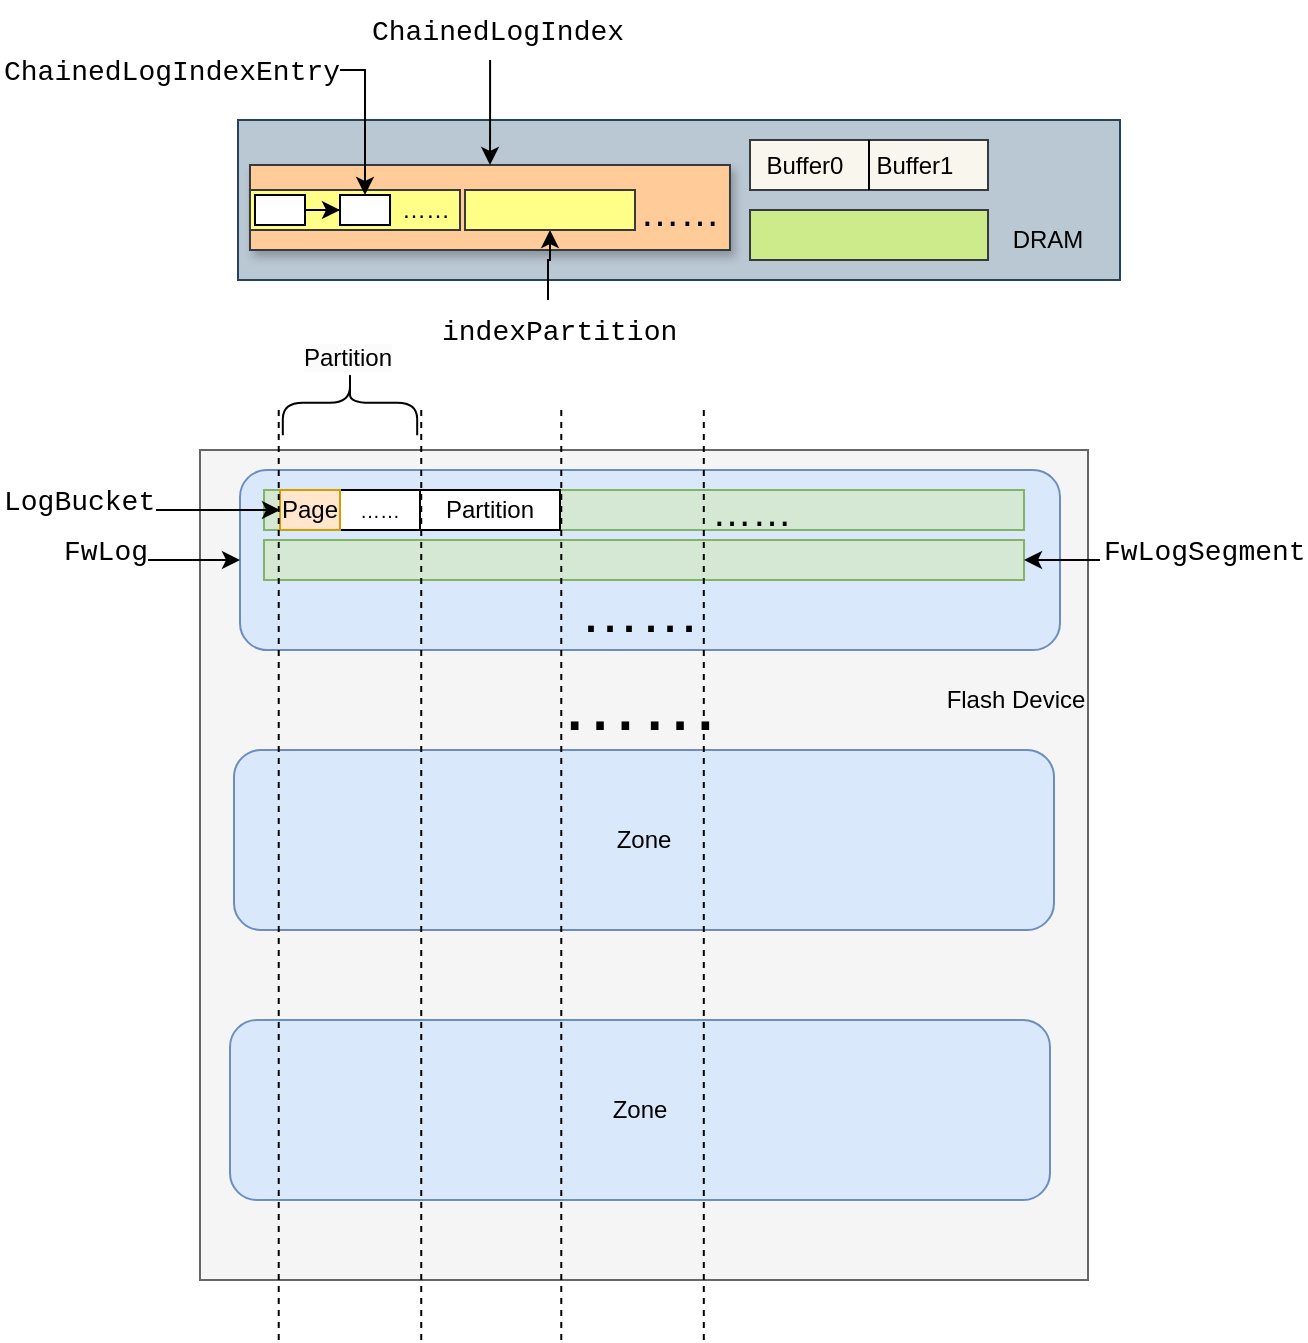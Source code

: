 <mxfile version="26.1.1">
  <diagram name="第 1 页" id="sSLp4OHmuNTGOU1gYgUW">
    <mxGraphModel dx="1301" dy="585" grid="1" gridSize="10" guides="1" tooltips="1" connect="1" arrows="1" fold="1" page="1" pageScale="1" pageWidth="827" pageHeight="1169" math="0" shadow="0">
      <root>
        <mxCell id="0" />
        <mxCell id="1" parent="0" />
        <mxCell id="E1ifMFBkIkwT_yamk5ER-5" value="" style="rounded=0;whiteSpace=wrap;html=1;shadow=0;fillColor=#f5f5f5;fontColor=#333333;strokeColor=#666666;" parent="1" vertex="1">
          <mxGeometry x="240" y="485" width="444" height="415" as="geometry" />
        </mxCell>
        <mxCell id="djD7PkecMQXrujhHReGy-1" value="Zone" style="rounded=1;whiteSpace=wrap;html=1;fillColor=#dae8fc;strokeColor=#6c8ebf;" vertex="1" parent="1">
          <mxGeometry x="255" y="770" width="410" height="90" as="geometry" />
        </mxCell>
        <mxCell id="E1ifMFBkIkwT_yamk5ER-4" value="" style="rounded=0;whiteSpace=wrap;html=1;fillColor=#bac8d3;strokeColor=#23445d;" parent="1" vertex="1">
          <mxGeometry x="259" y="320" width="441" height="80" as="geometry" />
        </mxCell>
        <mxCell id="E1ifMFBkIkwT_yamk5ER-9" value="" style="rounded=1;whiteSpace=wrap;html=1;fillColor=#dae8fc;strokeColor=#6c8ebf;" parent="1" vertex="1">
          <mxGeometry x="260" y="495" width="410" height="90" as="geometry" />
        </mxCell>
        <mxCell id="E1ifMFBkIkwT_yamk5ER-17" value="Zone" style="rounded=1;whiteSpace=wrap;html=1;fillColor=#dae8fc;strokeColor=#6c8ebf;" parent="1" vertex="1">
          <mxGeometry x="257" y="635" width="410" height="90" as="geometry" />
        </mxCell>
        <mxCell id="E1ifMFBkIkwT_yamk5ER-22" value="Flash Device" style="text;strokeColor=none;align=center;fillColor=none;html=1;verticalAlign=middle;whiteSpace=wrap;rounded=0;" parent="1" vertex="1">
          <mxGeometry x="590" y="580" width="116" height="60" as="geometry" />
        </mxCell>
        <mxCell id="E1ifMFBkIkwT_yamk5ER-23" value="DRAM" style="text;strokeColor=none;align=center;fillColor=none;html=1;verticalAlign=middle;whiteSpace=wrap;rounded=0;" parent="1" vertex="1">
          <mxGeometry x="634" y="365" width="60" height="30" as="geometry" />
        </mxCell>
        <mxCell id="E1ifMFBkIkwT_yamk5ER-29" value="" style="rounded=0;whiteSpace=wrap;html=1;fillColor=#d5e8d4;strokeColor=#82b366;" parent="1" vertex="1">
          <mxGeometry x="272" y="505" width="380" height="20" as="geometry" />
        </mxCell>
        <mxCell id="E1ifMFBkIkwT_yamk5ER-34" value="" style="rounded=0;whiteSpace=wrap;html=1;fillColor=#d5e8d4;strokeColor=#82b366;" parent="1" vertex="1">
          <mxGeometry x="272" y="530" width="380" height="20" as="geometry" />
        </mxCell>
        <mxCell id="E1ifMFBkIkwT_yamk5ER-36" value="" style="rounded=0;whiteSpace=wrap;html=1;" parent="1" vertex="1">
          <mxGeometry x="280" y="505" width="70" height="20" as="geometry" />
        </mxCell>
        <mxCell id="E1ifMFBkIkwT_yamk5ER-37" value="Partition" style="rounded=0;whiteSpace=wrap;html=1;" parent="1" vertex="1">
          <mxGeometry x="350" y="505" width="70" height="20" as="geometry" />
        </mxCell>
        <mxCell id="E1ifMFBkIkwT_yamk5ER-40" value="&lt;font style=&quot;font-size: 20px;&quot;&gt;……&lt;/font&gt;" style="text;strokeColor=none;align=center;fillColor=none;html=1;verticalAlign=middle;whiteSpace=wrap;rounded=0;strokeWidth=5;" parent="1" vertex="1">
          <mxGeometry x="495.62" y="505" width="40" height="20" as="geometry" />
        </mxCell>
        <mxCell id="E1ifMFBkIkwT_yamk5ER-41" value="&lt;font style=&quot;font-size: 30px;&quot;&gt;……&lt;/font&gt;" style="text;strokeColor=none;align=center;fillColor=none;html=1;verticalAlign=middle;whiteSpace=wrap;rounded=0;strokeWidth=5;" parent="1" vertex="1">
          <mxGeometry x="370" y="555" width="180" height="20" as="geometry" />
        </mxCell>
        <mxCell id="E1ifMFBkIkwT_yamk5ER-42" value="&lt;font style=&quot;font-size: 40px;&quot;&gt;……&lt;/font&gt;" style="text;strokeColor=none;align=center;fillColor=none;html=1;verticalAlign=middle;whiteSpace=wrap;rounded=0;strokeWidth=5;" parent="1" vertex="1">
          <mxGeometry x="370" y="600" width="180" height="20" as="geometry" />
        </mxCell>
        <mxCell id="E1ifMFBkIkwT_yamk5ER-45" value="Page" style="rounded=0;whiteSpace=wrap;html=1;fillColor=#ffe6cc;strokeColor=#d79b00;" parent="1" vertex="1">
          <mxGeometry x="280" y="505" width="30" height="20" as="geometry" />
        </mxCell>
        <mxCell id="E1ifMFBkIkwT_yamk5ER-46" value="&lt;font style=&quot;font-size: 10px;&quot;&gt;……&lt;/font&gt;" style="text;strokeColor=none;align=center;fillColor=none;html=1;verticalAlign=middle;whiteSpace=wrap;rounded=0;strokeWidth=5;" parent="1" vertex="1">
          <mxGeometry x="310" y="505" width="40" height="20" as="geometry" />
        </mxCell>
        <mxCell id="E1ifMFBkIkwT_yamk5ER-48" value="" style="rounded=0;whiteSpace=wrap;html=1;glass=0;shadow=1;fillColor=#ffcc99;strokeColor=#36393d;" parent="1" vertex="1">
          <mxGeometry x="264.99" y="342.5" width="240" height="42.5" as="geometry" />
        </mxCell>
        <mxCell id="E1ifMFBkIkwT_yamk5ER-49" value="" style="rounded=0;whiteSpace=wrap;html=1;fillColor=#f9f7ed;strokeColor=#36393d;" parent="1" vertex="1">
          <mxGeometry x="515" y="330" width="119" height="25" as="geometry" />
        </mxCell>
        <mxCell id="E1ifMFBkIkwT_yamk5ER-52" value="" style="rounded=0;whiteSpace=wrap;html=1;fillColor=#cdeb8b;strokeColor=#36393d;" parent="1" vertex="1">
          <mxGeometry x="515" y="365" width="119" height="25" as="geometry" />
        </mxCell>
        <mxCell id="E1ifMFBkIkwT_yamk5ER-54" value="" style="endArrow=none;html=1;rounded=0;entryX=0.5;entryY=0;entryDx=0;entryDy=0;exitX=0.5;exitY=1;exitDx=0;exitDy=0;" parent="1" source="E1ifMFBkIkwT_yamk5ER-49" target="E1ifMFBkIkwT_yamk5ER-49" edge="1">
          <mxGeometry width="50" height="50" relative="1" as="geometry">
            <mxPoint x="420" y="390" as="sourcePoint" />
            <mxPoint x="470" y="340" as="targetPoint" />
          </mxGeometry>
        </mxCell>
        <mxCell id="E1ifMFBkIkwT_yamk5ER-55" value="&lt;font style=&quot;font-size: 20px;&quot;&gt;……&lt;/font&gt;" style="text;strokeColor=none;align=center;fillColor=none;html=1;verticalAlign=middle;whiteSpace=wrap;rounded=0;strokeWidth=5;" parent="1" vertex="1">
          <mxGeometry x="459.5" y="355" width="40" height="20" as="geometry" />
        </mxCell>
        <mxCell id="E1ifMFBkIkwT_yamk5ER-60" style="edgeStyle=orthogonalEdgeStyle;rounded=0;orthogonalLoop=1;jettySize=auto;html=1;" parent="1" source="E1ifMFBkIkwT_yamk5ER-59" target="E1ifMFBkIkwT_yamk5ER-48" edge="1">
          <mxGeometry relative="1" as="geometry" />
        </mxCell>
        <mxCell id="E1ifMFBkIkwT_yamk5ER-59" value="&lt;div style=&quot;font-family: Consolas, &amp;quot;Courier New&amp;quot;, monospace; font-weight: normal; font-size: 14px; line-height: 19px; white-space: pre;&quot;&gt;&lt;div style=&quot;&quot;&gt;&lt;span style=&quot;background-color: rgb(255, 255, 255);&quot;&gt;&lt;font style=&quot;color: rgb(0, 0, 0);&quot;&gt;ChainedLogIndex&lt;/font&gt;&lt;/span&gt;&lt;/div&gt;&lt;/div&gt;" style="text;whiteSpace=wrap;html=1;" parent="1" vertex="1">
          <mxGeometry x="324.37" y="260" width="121.25" height="30" as="geometry" />
        </mxCell>
        <mxCell id="E1ifMFBkIkwT_yamk5ER-62" style="edgeStyle=orthogonalEdgeStyle;rounded=0;orthogonalLoop=1;jettySize=auto;html=1;entryX=0.5;entryY=1;entryDx=0;entryDy=0;" parent="1" source="E1ifMFBkIkwT_yamk5ER-61" target="E1ifMFBkIkwT_yamk5ER-64" edge="1">
          <mxGeometry relative="1" as="geometry">
            <mxPoint x="264.99" y="365" as="targetPoint" />
          </mxGeometry>
        </mxCell>
        <mxCell id="E1ifMFBkIkwT_yamk5ER-61" value="&lt;div style=&quot;font-family: Consolas, &amp;quot;Courier New&amp;quot;, monospace; font-weight: normal; font-size: 14px; line-height: 19px; white-space: pre;&quot;&gt;&lt;div style=&quot;&quot;&gt;&lt;span style=&quot;background-color: rgb(255, 255, 255);&quot;&gt;&lt;font style=&quot;color: rgb(0, 0, 0);&quot;&gt;indexPartition&lt;/font&gt;&lt;/span&gt;&lt;/div&gt;&lt;/div&gt;" style="text;whiteSpace=wrap;html=1;" parent="1" vertex="1">
          <mxGeometry x="359" y="410" width="110" height="40" as="geometry" />
        </mxCell>
        <mxCell id="E1ifMFBkIkwT_yamk5ER-63" value="" style="rounded=0;whiteSpace=wrap;html=1;fillColor=#ffff88;strokeColor=#36393d;" parent="1" vertex="1">
          <mxGeometry x="264.99" y="355" width="105.01" height="20" as="geometry" />
        </mxCell>
        <mxCell id="E1ifMFBkIkwT_yamk5ER-64" value="" style="rounded=0;whiteSpace=wrap;html=1;fillColor=#ffff88;strokeColor=#36393d;" parent="1" vertex="1">
          <mxGeometry x="372.5" y="355" width="85" height="20" as="geometry" />
        </mxCell>
        <mxCell id="E1ifMFBkIkwT_yamk5ER-70" style="edgeStyle=orthogonalEdgeStyle;rounded=0;orthogonalLoop=1;jettySize=auto;html=1;entryX=0;entryY=0.5;entryDx=0;entryDy=0;" parent="1" source="E1ifMFBkIkwT_yamk5ER-65" target="E1ifMFBkIkwT_yamk5ER-69" edge="1">
          <mxGeometry relative="1" as="geometry" />
        </mxCell>
        <mxCell id="E1ifMFBkIkwT_yamk5ER-65" value="" style="rounded=0;whiteSpace=wrap;html=1;" parent="1" vertex="1">
          <mxGeometry x="267.49" y="357.5" width="25.01" height="15" as="geometry" />
        </mxCell>
        <mxCell id="E1ifMFBkIkwT_yamk5ER-69" value="" style="rounded=0;whiteSpace=wrap;html=1;" parent="1" vertex="1">
          <mxGeometry x="310" y="357.5" width="25.01" height="15" as="geometry" />
        </mxCell>
        <mxCell id="E1ifMFBkIkwT_yamk5ER-71" value="&lt;font&gt;……&lt;/font&gt;" style="text;strokeColor=none;align=center;fillColor=none;html=1;verticalAlign=middle;whiteSpace=wrap;rounded=0;strokeWidth=5;" parent="1" vertex="1">
          <mxGeometry x="332.5" y="355" width="40" height="20" as="geometry" />
        </mxCell>
        <mxCell id="E1ifMFBkIkwT_yamk5ER-74" style="edgeStyle=orthogonalEdgeStyle;rounded=0;orthogonalLoop=1;jettySize=auto;html=1;exitX=1;exitY=0.5;exitDx=0;exitDy=0;" parent="1" source="E1ifMFBkIkwT_yamk5ER-72" target="E1ifMFBkIkwT_yamk5ER-69" edge="1">
          <mxGeometry relative="1" as="geometry" />
        </mxCell>
        <mxCell id="E1ifMFBkIkwT_yamk5ER-72" value="&lt;div style=&quot;font-family: Consolas, &amp;quot;Courier New&amp;quot;, monospace; font-weight: normal; font-size: 14px; line-height: 19px; white-space: pre;&quot;&gt;&lt;div style=&quot;&quot;&gt;&lt;span style=&quot;background-color: rgb(255, 255, 255);&quot;&gt;&lt;font style=&quot;color: rgb(0, 0, 0);&quot;&gt;ChainedLogIndexEntry&lt;/font&gt;&lt;/span&gt;&lt;/div&gt;&lt;/div&gt;" style="text;whiteSpace=wrap;html=1;" parent="1" vertex="1">
          <mxGeometry x="140" y="280" width="160" height="30" as="geometry" />
        </mxCell>
        <mxCell id="E1ifMFBkIkwT_yamk5ER-75" value="Buffer0" style="text;strokeColor=none;align=center;fillColor=none;html=1;verticalAlign=middle;whiteSpace=wrap;rounded=0;" parent="1" vertex="1">
          <mxGeometry x="515" y="331.25" width="55" height="22.5" as="geometry" />
        </mxCell>
        <mxCell id="E1ifMFBkIkwT_yamk5ER-76" value="Buffer1" style="text;strokeColor=none;align=center;fillColor=none;html=1;verticalAlign=middle;whiteSpace=wrap;rounded=0;" parent="1" vertex="1">
          <mxGeometry x="570" y="331.25" width="55" height="22.5" as="geometry" />
        </mxCell>
        <mxCell id="E1ifMFBkIkwT_yamk5ER-79" value="" style="line;strokeWidth=1;direction=south;html=1;rotation=0;dashed=1;" parent="1" vertex="1">
          <mxGeometry x="314.99" y="465" width="71.26" height="465" as="geometry" />
        </mxCell>
        <mxCell id="E1ifMFBkIkwT_yamk5ER-80" value="" style="line;strokeWidth=1;direction=south;html=1;rotation=0;dashed=1;" parent="1" vertex="1">
          <mxGeometry x="243.73" y="465" width="71.26" height="465" as="geometry" />
        </mxCell>
        <mxCell id="E1ifMFBkIkwT_yamk5ER-81" value="" style="line;strokeWidth=1;direction=south;html=1;rotation=0;dashed=1;" parent="1" vertex="1">
          <mxGeometry x="385.01" y="465" width="71.26" height="465" as="geometry" />
        </mxCell>
        <mxCell id="E1ifMFBkIkwT_yamk5ER-82" value="" style="line;strokeWidth=1;direction=south;html=1;rotation=0;dashed=1;" parent="1" vertex="1">
          <mxGeometry x="456.27" y="465" width="71.26" height="465" as="geometry" />
        </mxCell>
        <mxCell id="E1ifMFBkIkwT_yamk5ER-87" value="" style="shape=curlyBracket;whiteSpace=wrap;html=1;rounded=1;flipH=1;labelPosition=right;verticalLabelPosition=middle;align=left;verticalAlign=middle;rotation=-90;" parent="1" vertex="1">
          <mxGeometry x="298.75" y="427.81" width="32.5" height="67.19" as="geometry" />
        </mxCell>
        <mxCell id="E1ifMFBkIkwT_yamk5ER-88" value="&lt;span style=&quot;color: rgb(0, 0, 0); font-family: Helvetica; font-size: 12px; font-style: normal; font-variant-ligatures: normal; font-variant-caps: normal; font-weight: 400; letter-spacing: normal; orphans: 2; text-align: center; text-indent: 0px; text-transform: none; widows: 2; word-spacing: 0px; -webkit-text-stroke-width: 0px; white-space: normal; background-color: rgb(251, 251, 251); text-decoration-thickness: initial; text-decoration-style: initial; text-decoration-color: initial; display: inline !important; float: none;&quot;&gt;Partition&lt;/span&gt;" style="text;whiteSpace=wrap;html=1;" parent="1" vertex="1">
          <mxGeometry x="290" y="425" width="80" height="40" as="geometry" />
        </mxCell>
        <mxCell id="E1ifMFBkIkwT_yamk5ER-90" style="edgeStyle=orthogonalEdgeStyle;rounded=0;orthogonalLoop=1;jettySize=auto;html=1;" parent="1" source="E1ifMFBkIkwT_yamk5ER-89" target="E1ifMFBkIkwT_yamk5ER-9" edge="1">
          <mxGeometry relative="1" as="geometry" />
        </mxCell>
        <mxCell id="E1ifMFBkIkwT_yamk5ER-89" value="&lt;div style=&quot;font-family: Consolas, &amp;quot;Courier New&amp;quot;, monospace; font-weight: normal; font-size: 14px; line-height: 19px; white-space: pre;&quot;&gt;&lt;div style=&quot;&quot;&gt;&lt;span style=&quot;background-color: rgb(255, 255, 255);&quot;&gt;&lt;font style=&quot;color: rgb(0, 0, 0);&quot;&gt;FwLog&lt;/font&gt;&lt;/span&gt;&lt;/div&gt;&lt;/div&gt;" style="text;whiteSpace=wrap;html=1;" parent="1" vertex="1">
          <mxGeometry x="170" y="520" width="40" height="40" as="geometry" />
        </mxCell>
        <mxCell id="E1ifMFBkIkwT_yamk5ER-92" style="edgeStyle=orthogonalEdgeStyle;rounded=0;orthogonalLoop=1;jettySize=auto;html=1;" parent="1" source="E1ifMFBkIkwT_yamk5ER-91" target="E1ifMFBkIkwT_yamk5ER-45" edge="1">
          <mxGeometry relative="1" as="geometry" />
        </mxCell>
        <mxCell id="E1ifMFBkIkwT_yamk5ER-91" value="&lt;div style=&quot;font-family: Consolas, &amp;quot;Courier New&amp;quot;, monospace; font-weight: normal; font-size: 14px; line-height: 19px; white-space: pre;&quot;&gt;&lt;div style=&quot;&quot;&gt;&lt;span style=&quot;background-color: rgb(255, 255, 255);&quot;&gt;&lt;font style=&quot;color: rgb(0, 0, 0);&quot;&gt;LogBucket&lt;/font&gt;&lt;/span&gt;&lt;/div&gt;&lt;/div&gt;" style="text;whiteSpace=wrap;html=1;" parent="1" vertex="1">
          <mxGeometry x="140" y="495" width="70" height="40" as="geometry" />
        </mxCell>
        <mxCell id="E1ifMFBkIkwT_yamk5ER-96" style="edgeStyle=orthogonalEdgeStyle;rounded=0;orthogonalLoop=1;jettySize=auto;html=1;entryX=1;entryY=0.5;entryDx=0;entryDy=0;" parent="1" source="E1ifMFBkIkwT_yamk5ER-93" target="E1ifMFBkIkwT_yamk5ER-34" edge="1">
          <mxGeometry relative="1" as="geometry" />
        </mxCell>
        <mxCell id="E1ifMFBkIkwT_yamk5ER-93" value="&lt;div style=&quot;font-family: Consolas, &amp;quot;Courier New&amp;quot;, monospace; font-weight: normal; font-size: 14px; line-height: 19px; white-space: pre;&quot;&gt;&lt;div style=&quot;&quot;&gt;&lt;span style=&quot;background-color: rgb(255, 255, 255);&quot;&gt;&lt;font style=&quot;color: rgb(0, 0, 0);&quot;&gt;FwLogSegment&lt;/font&gt;&lt;/span&gt;&lt;/div&gt;&lt;/div&gt;" style="text;whiteSpace=wrap;html=1;" parent="1" vertex="1">
          <mxGeometry x="690" y="520" width="94" height="40" as="geometry" />
        </mxCell>
      </root>
    </mxGraphModel>
  </diagram>
</mxfile>
